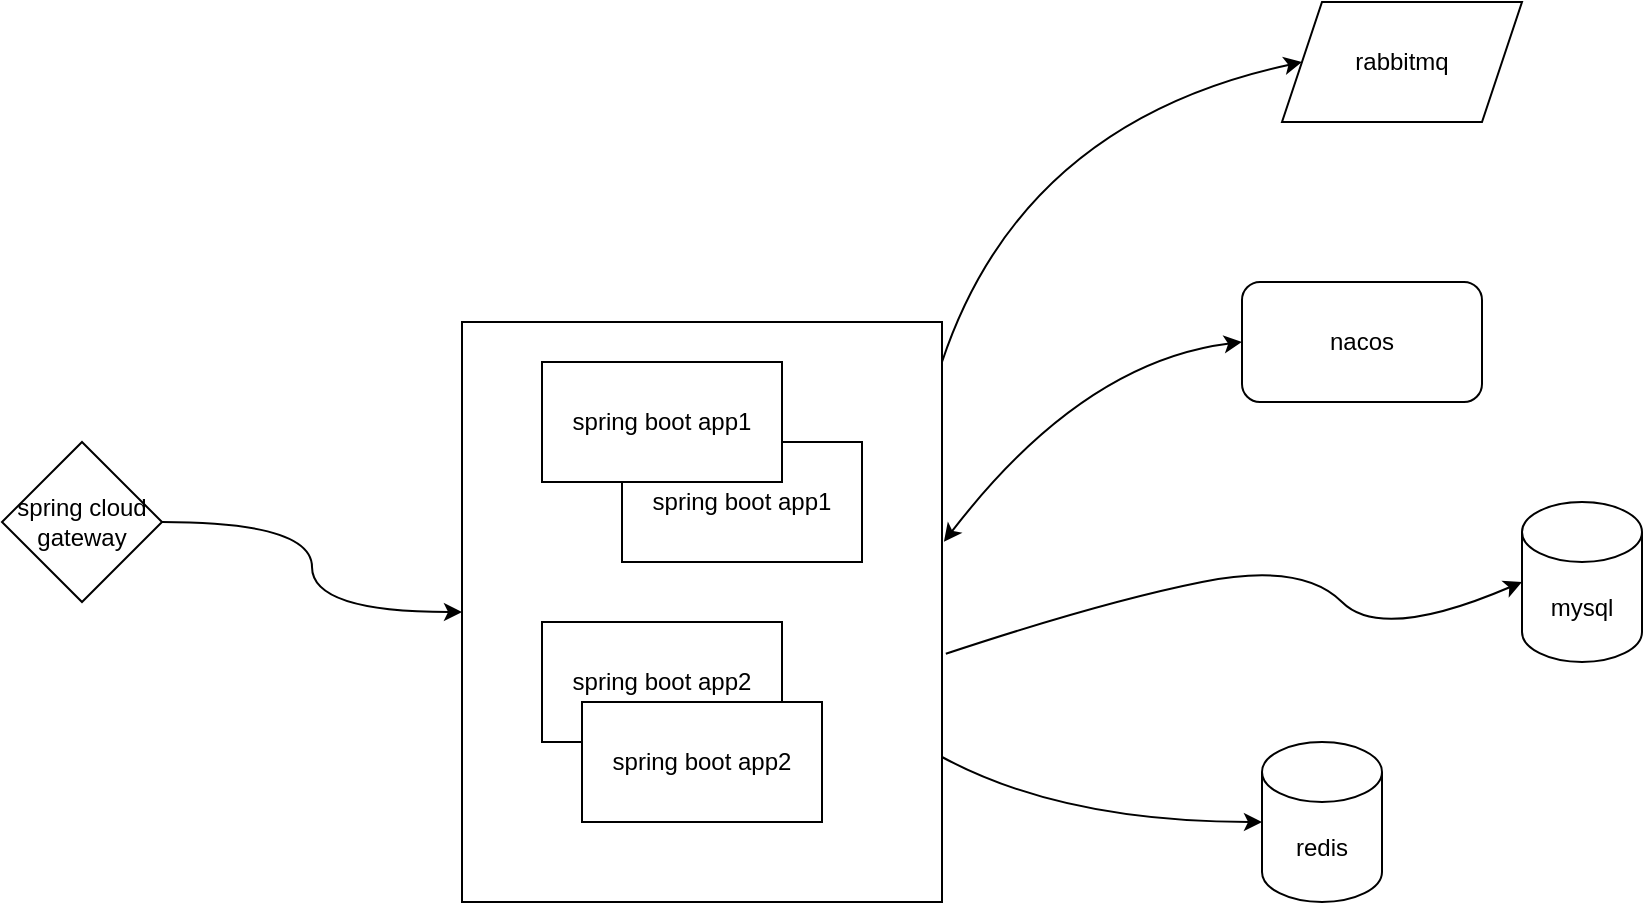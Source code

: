 <mxfile version="27.1.1">
  <diagram name="第 1 页" id="I1p-AYbqZJ-jYgCZybn4">
    <mxGraphModel dx="2893" dy="1103" grid="1" gridSize="10" guides="1" tooltips="1" connect="1" arrows="1" fold="1" page="1" pageScale="1" pageWidth="827" pageHeight="1169" math="0" shadow="0">
      <root>
        <mxCell id="0" />
        <mxCell id="1" parent="0" />
        <mxCell id="PYxqBH2S4_yQqoH60MbT-6" value="" style="rounded=0;whiteSpace=wrap;html=1;" parent="1" vertex="1">
          <mxGeometry x="220" y="310" width="240" height="290" as="geometry" />
        </mxCell>
        <mxCell id="LUFvmtbDIjoYHzeIqvUd-1" style="edgeStyle=orthogonalEdgeStyle;rounded=0;orthogonalLoop=1;jettySize=auto;html=1;exitX=1;exitY=0.5;exitDx=0;exitDy=0;curved=1;" edge="1" parent="1" source="PYxqBH2S4_yQqoH60MbT-1" target="PYxqBH2S4_yQqoH60MbT-6">
          <mxGeometry relative="1" as="geometry" />
        </mxCell>
        <mxCell id="PYxqBH2S4_yQqoH60MbT-1" value="spring cloud gateway" style="rhombus;whiteSpace=wrap;html=1;" parent="1" vertex="1">
          <mxGeometry x="-10" y="370" width="80" height="80" as="geometry" />
        </mxCell>
        <mxCell id="PYxqBH2S4_yQqoH60MbT-2" value="nacos" style="rounded=1;whiteSpace=wrap;html=1;" parent="1" vertex="1">
          <mxGeometry x="610" y="290" width="120" height="60" as="geometry" />
        </mxCell>
        <mxCell id="PYxqBH2S4_yQqoH60MbT-3" value="spring boot app1" style="rounded=0;whiteSpace=wrap;html=1;" parent="1" vertex="1">
          <mxGeometry x="300" y="370" width="120" height="60" as="geometry" />
        </mxCell>
        <mxCell id="PYxqBH2S4_yQqoH60MbT-4" value="spring boot app2" style="rounded=0;whiteSpace=wrap;html=1;" parent="1" vertex="1">
          <mxGeometry x="260" y="460" width="120" height="60" as="geometry" />
        </mxCell>
        <mxCell id="PYxqBH2S4_yQqoH60MbT-7" value="spring boot app2" style="rounded=0;whiteSpace=wrap;html=1;" parent="1" vertex="1">
          <mxGeometry x="280" y="500" width="120" height="60" as="geometry" />
        </mxCell>
        <mxCell id="PYxqBH2S4_yQqoH60MbT-8" value="spring boot app1" style="rounded=0;whiteSpace=wrap;html=1;" parent="1" vertex="1">
          <mxGeometry x="260" y="330" width="120" height="60" as="geometry" />
        </mxCell>
        <mxCell id="PYxqBH2S4_yQqoH60MbT-9" value="" style="endArrow=classic;startArrow=classic;html=1;rounded=0;entryX=0;entryY=0.5;entryDx=0;entryDy=0;exitX=1.004;exitY=0.379;exitDx=0;exitDy=0;exitPerimeter=0;curved=1;" parent="1" source="PYxqBH2S4_yQqoH60MbT-6" target="PYxqBH2S4_yQqoH60MbT-2" edge="1">
          <mxGeometry width="50" height="50" relative="1" as="geometry">
            <mxPoint x="480" y="450" as="sourcePoint" />
            <mxPoint x="530" y="400" as="targetPoint" />
            <Array as="points">
              <mxPoint x="530" y="330" />
            </Array>
          </mxGeometry>
        </mxCell>
        <mxCell id="PYxqBH2S4_yQqoH60MbT-11" value="rabbitmq" style="shape=parallelogram;perimeter=parallelogramPerimeter;whiteSpace=wrap;html=1;fixedSize=1;" parent="1" vertex="1">
          <mxGeometry x="630" y="150" width="120" height="60" as="geometry" />
        </mxCell>
        <mxCell id="PYxqBH2S4_yQqoH60MbT-12" value="redis" style="shape=cylinder3;whiteSpace=wrap;html=1;boundedLbl=1;backgroundOutline=1;size=15;" parent="1" vertex="1">
          <mxGeometry x="620" y="520" width="60" height="80" as="geometry" />
        </mxCell>
        <mxCell id="PYxqBH2S4_yQqoH60MbT-13" value="mysql" style="shape=cylinder3;whiteSpace=wrap;html=1;boundedLbl=1;backgroundOutline=1;size=15;" parent="1" vertex="1">
          <mxGeometry x="750" y="400" width="60" height="80" as="geometry" />
        </mxCell>
        <mxCell id="PYxqBH2S4_yQqoH60MbT-15" value="" style="endArrow=classic;html=1;rounded=0;entryX=0;entryY=0.5;entryDx=0;entryDy=0;entryPerimeter=0;exitX=1;exitY=0.75;exitDx=0;exitDy=0;curved=1;" parent="1" source="PYxqBH2S4_yQqoH60MbT-6" target="PYxqBH2S4_yQqoH60MbT-12" edge="1">
          <mxGeometry width="50" height="50" relative="1" as="geometry">
            <mxPoint x="450" y="580" as="sourcePoint" />
            <mxPoint x="500" y="530" as="targetPoint" />
            <Array as="points">
              <mxPoint x="520" y="560" />
            </Array>
          </mxGeometry>
        </mxCell>
        <mxCell id="PYxqBH2S4_yQqoH60MbT-16" value="" style="endArrow=classic;html=1;rounded=0;entryX=0;entryY=0.5;entryDx=0;entryDy=0;entryPerimeter=0;exitX=1.008;exitY=0.572;exitDx=0;exitDy=0;curved=1;exitPerimeter=0;" parent="1" source="PYxqBH2S4_yQqoH60MbT-6" edge="1" target="PYxqBH2S4_yQqoH60MbT-13">
          <mxGeometry width="50" height="50" relative="1" as="geometry">
            <mxPoint x="455" y="461.06" as="sourcePoint" />
            <mxPoint x="745" y="466.06" as="targetPoint" />
            <Array as="points">
              <mxPoint x="540" y="450" />
              <mxPoint x="640" y="430" />
              <mxPoint x="680" y="470" />
            </Array>
          </mxGeometry>
        </mxCell>
        <mxCell id="PYxqBH2S4_yQqoH60MbT-17" value="" style="endArrow=classic;html=1;rounded=0;entryX=0;entryY=0.5;entryDx=0;entryDy=0;curved=1;" parent="1" target="PYxqBH2S4_yQqoH60MbT-11" edge="1">
          <mxGeometry width="50" height="50" relative="1" as="geometry">
            <mxPoint x="460" y="330" as="sourcePoint" />
            <mxPoint x="510" y="280" as="targetPoint" />
            <Array as="points">
              <mxPoint x="500" y="210" />
            </Array>
          </mxGeometry>
        </mxCell>
      </root>
    </mxGraphModel>
  </diagram>
</mxfile>
